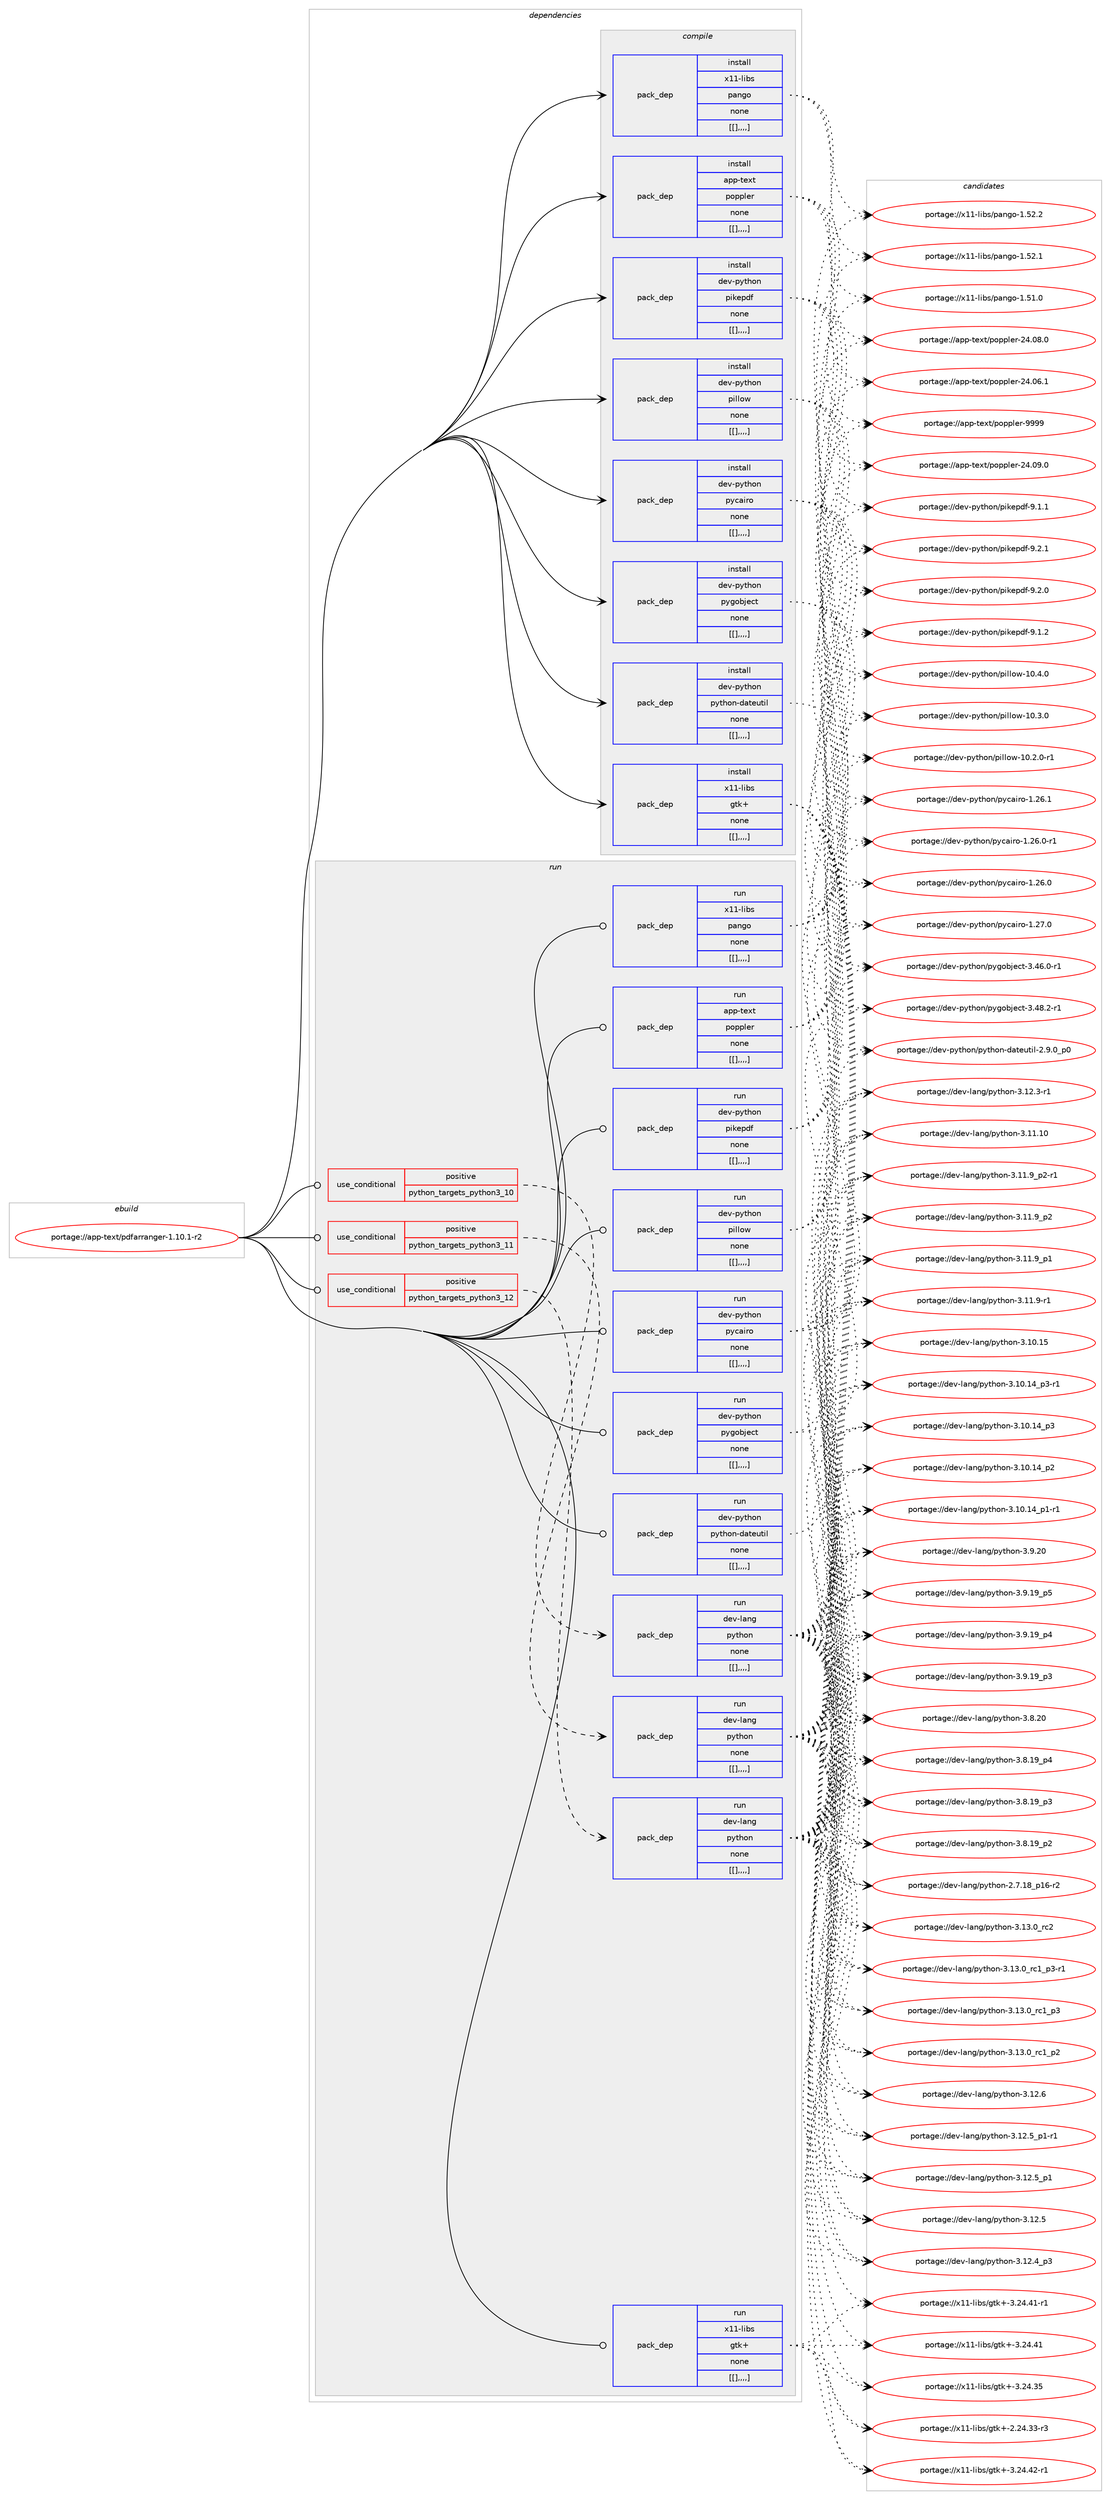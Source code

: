 digraph prolog {

# *************
# Graph options
# *************

newrank=true;
concentrate=true;
compound=true;
graph [rankdir=LR,fontname=Helvetica,fontsize=10,ranksep=1.5];#, ranksep=2.5, nodesep=0.2];
edge  [arrowhead=vee];
node  [fontname=Helvetica,fontsize=10];

# **********
# The ebuild
# **********

subgraph cluster_leftcol {
color=gray;
label=<<i>ebuild</i>>;
id [label="portage://app-text/pdfarranger-1.10.1-r2", color=red, width=4, href="../app-text/pdfarranger-1.10.1-r2.svg"];
}

# ****************
# The dependencies
# ****************

subgraph cluster_midcol {
color=gray;
label=<<i>dependencies</i>>;
subgraph cluster_compile {
fillcolor="#eeeeee";
style=filled;
label=<<i>compile</i>>;
subgraph pack41417 {
dependency57433 [label=<<TABLE BORDER="0" CELLBORDER="1" CELLSPACING="0" CELLPADDING="4" WIDTH="220"><TR><TD ROWSPAN="6" CELLPADDING="30">pack_dep</TD></TR><TR><TD WIDTH="110">install</TD></TR><TR><TD>app-text</TD></TR><TR><TD>poppler</TD></TR><TR><TD>none</TD></TR><TR><TD>[[],,,,]</TD></TR></TABLE>>, shape=none, color=blue];
}
id:e -> dependency57433:w [weight=20,style="solid",arrowhead="vee"];
subgraph pack41418 {
dependency57434 [label=<<TABLE BORDER="0" CELLBORDER="1" CELLSPACING="0" CELLPADDING="4" WIDTH="220"><TR><TD ROWSPAN="6" CELLPADDING="30">pack_dep</TD></TR><TR><TD WIDTH="110">install</TD></TR><TR><TD>dev-python</TD></TR><TR><TD>pikepdf</TD></TR><TR><TD>none</TD></TR><TR><TD>[[],,,,]</TD></TR></TABLE>>, shape=none, color=blue];
}
id:e -> dependency57434:w [weight=20,style="solid",arrowhead="vee"];
subgraph pack41419 {
dependency57435 [label=<<TABLE BORDER="0" CELLBORDER="1" CELLSPACING="0" CELLPADDING="4" WIDTH="220"><TR><TD ROWSPAN="6" CELLPADDING="30">pack_dep</TD></TR><TR><TD WIDTH="110">install</TD></TR><TR><TD>dev-python</TD></TR><TR><TD>pillow</TD></TR><TR><TD>none</TD></TR><TR><TD>[[],,,,]</TD></TR></TABLE>>, shape=none, color=blue];
}
id:e -> dependency57435:w [weight=20,style="solid",arrowhead="vee"];
subgraph pack41420 {
dependency57436 [label=<<TABLE BORDER="0" CELLBORDER="1" CELLSPACING="0" CELLPADDING="4" WIDTH="220"><TR><TD ROWSPAN="6" CELLPADDING="30">pack_dep</TD></TR><TR><TD WIDTH="110">install</TD></TR><TR><TD>dev-python</TD></TR><TR><TD>pycairo</TD></TR><TR><TD>none</TD></TR><TR><TD>[[],,,,]</TD></TR></TABLE>>, shape=none, color=blue];
}
id:e -> dependency57436:w [weight=20,style="solid",arrowhead="vee"];
subgraph pack41421 {
dependency57437 [label=<<TABLE BORDER="0" CELLBORDER="1" CELLSPACING="0" CELLPADDING="4" WIDTH="220"><TR><TD ROWSPAN="6" CELLPADDING="30">pack_dep</TD></TR><TR><TD WIDTH="110">install</TD></TR><TR><TD>dev-python</TD></TR><TR><TD>pygobject</TD></TR><TR><TD>none</TD></TR><TR><TD>[[],,,,]</TD></TR></TABLE>>, shape=none, color=blue];
}
id:e -> dependency57437:w [weight=20,style="solid",arrowhead="vee"];
subgraph pack41422 {
dependency57438 [label=<<TABLE BORDER="0" CELLBORDER="1" CELLSPACING="0" CELLPADDING="4" WIDTH="220"><TR><TD ROWSPAN="6" CELLPADDING="30">pack_dep</TD></TR><TR><TD WIDTH="110">install</TD></TR><TR><TD>dev-python</TD></TR><TR><TD>python-dateutil</TD></TR><TR><TD>none</TD></TR><TR><TD>[[],,,,]</TD></TR></TABLE>>, shape=none, color=blue];
}
id:e -> dependency57438:w [weight=20,style="solid",arrowhead="vee"];
subgraph pack41423 {
dependency57439 [label=<<TABLE BORDER="0" CELLBORDER="1" CELLSPACING="0" CELLPADDING="4" WIDTH="220"><TR><TD ROWSPAN="6" CELLPADDING="30">pack_dep</TD></TR><TR><TD WIDTH="110">install</TD></TR><TR><TD>x11-libs</TD></TR><TR><TD>gtk+</TD></TR><TR><TD>none</TD></TR><TR><TD>[[],,,,]</TD></TR></TABLE>>, shape=none, color=blue];
}
id:e -> dependency57439:w [weight=20,style="solid",arrowhead="vee"];
subgraph pack41424 {
dependency57440 [label=<<TABLE BORDER="0" CELLBORDER="1" CELLSPACING="0" CELLPADDING="4" WIDTH="220"><TR><TD ROWSPAN="6" CELLPADDING="30">pack_dep</TD></TR><TR><TD WIDTH="110">install</TD></TR><TR><TD>x11-libs</TD></TR><TR><TD>pango</TD></TR><TR><TD>none</TD></TR><TR><TD>[[],,,,]</TD></TR></TABLE>>, shape=none, color=blue];
}
id:e -> dependency57440:w [weight=20,style="solid",arrowhead="vee"];
}
subgraph cluster_compileandrun {
fillcolor="#eeeeee";
style=filled;
label=<<i>compile and run</i>>;
}
subgraph cluster_run {
fillcolor="#eeeeee";
style=filled;
label=<<i>run</i>>;
subgraph cond15511 {
dependency57441 [label=<<TABLE BORDER="0" CELLBORDER="1" CELLSPACING="0" CELLPADDING="4"><TR><TD ROWSPAN="3" CELLPADDING="10">use_conditional</TD></TR><TR><TD>positive</TD></TR><TR><TD>python_targets_python3_10</TD></TR></TABLE>>, shape=none, color=red];
subgraph pack41425 {
dependency57442 [label=<<TABLE BORDER="0" CELLBORDER="1" CELLSPACING="0" CELLPADDING="4" WIDTH="220"><TR><TD ROWSPAN="6" CELLPADDING="30">pack_dep</TD></TR><TR><TD WIDTH="110">run</TD></TR><TR><TD>dev-lang</TD></TR><TR><TD>python</TD></TR><TR><TD>none</TD></TR><TR><TD>[[],,,,]</TD></TR></TABLE>>, shape=none, color=blue];
}
dependency57441:e -> dependency57442:w [weight=20,style="dashed",arrowhead="vee"];
}
id:e -> dependency57441:w [weight=20,style="solid",arrowhead="odot"];
subgraph cond15512 {
dependency57443 [label=<<TABLE BORDER="0" CELLBORDER="1" CELLSPACING="0" CELLPADDING="4"><TR><TD ROWSPAN="3" CELLPADDING="10">use_conditional</TD></TR><TR><TD>positive</TD></TR><TR><TD>python_targets_python3_11</TD></TR></TABLE>>, shape=none, color=red];
subgraph pack41426 {
dependency57444 [label=<<TABLE BORDER="0" CELLBORDER="1" CELLSPACING="0" CELLPADDING="4" WIDTH="220"><TR><TD ROWSPAN="6" CELLPADDING="30">pack_dep</TD></TR><TR><TD WIDTH="110">run</TD></TR><TR><TD>dev-lang</TD></TR><TR><TD>python</TD></TR><TR><TD>none</TD></TR><TR><TD>[[],,,,]</TD></TR></TABLE>>, shape=none, color=blue];
}
dependency57443:e -> dependency57444:w [weight=20,style="dashed",arrowhead="vee"];
}
id:e -> dependency57443:w [weight=20,style="solid",arrowhead="odot"];
subgraph cond15513 {
dependency57445 [label=<<TABLE BORDER="0" CELLBORDER="1" CELLSPACING="0" CELLPADDING="4"><TR><TD ROWSPAN="3" CELLPADDING="10">use_conditional</TD></TR><TR><TD>positive</TD></TR><TR><TD>python_targets_python3_12</TD></TR></TABLE>>, shape=none, color=red];
subgraph pack41427 {
dependency57446 [label=<<TABLE BORDER="0" CELLBORDER="1" CELLSPACING="0" CELLPADDING="4" WIDTH="220"><TR><TD ROWSPAN="6" CELLPADDING="30">pack_dep</TD></TR><TR><TD WIDTH="110">run</TD></TR><TR><TD>dev-lang</TD></TR><TR><TD>python</TD></TR><TR><TD>none</TD></TR><TR><TD>[[],,,,]</TD></TR></TABLE>>, shape=none, color=blue];
}
dependency57445:e -> dependency57446:w [weight=20,style="dashed",arrowhead="vee"];
}
id:e -> dependency57445:w [weight=20,style="solid",arrowhead="odot"];
subgraph pack41428 {
dependency57447 [label=<<TABLE BORDER="0" CELLBORDER="1" CELLSPACING="0" CELLPADDING="4" WIDTH="220"><TR><TD ROWSPAN="6" CELLPADDING="30">pack_dep</TD></TR><TR><TD WIDTH="110">run</TD></TR><TR><TD>app-text</TD></TR><TR><TD>poppler</TD></TR><TR><TD>none</TD></TR><TR><TD>[[],,,,]</TD></TR></TABLE>>, shape=none, color=blue];
}
id:e -> dependency57447:w [weight=20,style="solid",arrowhead="odot"];
subgraph pack41429 {
dependency57448 [label=<<TABLE BORDER="0" CELLBORDER="1" CELLSPACING="0" CELLPADDING="4" WIDTH="220"><TR><TD ROWSPAN="6" CELLPADDING="30">pack_dep</TD></TR><TR><TD WIDTH="110">run</TD></TR><TR><TD>dev-python</TD></TR><TR><TD>pikepdf</TD></TR><TR><TD>none</TD></TR><TR><TD>[[],,,,]</TD></TR></TABLE>>, shape=none, color=blue];
}
id:e -> dependency57448:w [weight=20,style="solid",arrowhead="odot"];
subgraph pack41430 {
dependency57449 [label=<<TABLE BORDER="0" CELLBORDER="1" CELLSPACING="0" CELLPADDING="4" WIDTH="220"><TR><TD ROWSPAN="6" CELLPADDING="30">pack_dep</TD></TR><TR><TD WIDTH="110">run</TD></TR><TR><TD>dev-python</TD></TR><TR><TD>pillow</TD></TR><TR><TD>none</TD></TR><TR><TD>[[],,,,]</TD></TR></TABLE>>, shape=none, color=blue];
}
id:e -> dependency57449:w [weight=20,style="solid",arrowhead="odot"];
subgraph pack41431 {
dependency57450 [label=<<TABLE BORDER="0" CELLBORDER="1" CELLSPACING="0" CELLPADDING="4" WIDTH="220"><TR><TD ROWSPAN="6" CELLPADDING="30">pack_dep</TD></TR><TR><TD WIDTH="110">run</TD></TR><TR><TD>dev-python</TD></TR><TR><TD>pycairo</TD></TR><TR><TD>none</TD></TR><TR><TD>[[],,,,]</TD></TR></TABLE>>, shape=none, color=blue];
}
id:e -> dependency57450:w [weight=20,style="solid",arrowhead="odot"];
subgraph pack41432 {
dependency57451 [label=<<TABLE BORDER="0" CELLBORDER="1" CELLSPACING="0" CELLPADDING="4" WIDTH="220"><TR><TD ROWSPAN="6" CELLPADDING="30">pack_dep</TD></TR><TR><TD WIDTH="110">run</TD></TR><TR><TD>dev-python</TD></TR><TR><TD>pygobject</TD></TR><TR><TD>none</TD></TR><TR><TD>[[],,,,]</TD></TR></TABLE>>, shape=none, color=blue];
}
id:e -> dependency57451:w [weight=20,style="solid",arrowhead="odot"];
subgraph pack41433 {
dependency57452 [label=<<TABLE BORDER="0" CELLBORDER="1" CELLSPACING="0" CELLPADDING="4" WIDTH="220"><TR><TD ROWSPAN="6" CELLPADDING="30">pack_dep</TD></TR><TR><TD WIDTH="110">run</TD></TR><TR><TD>dev-python</TD></TR><TR><TD>python-dateutil</TD></TR><TR><TD>none</TD></TR><TR><TD>[[],,,,]</TD></TR></TABLE>>, shape=none, color=blue];
}
id:e -> dependency57452:w [weight=20,style="solid",arrowhead="odot"];
subgraph pack41434 {
dependency57453 [label=<<TABLE BORDER="0" CELLBORDER="1" CELLSPACING="0" CELLPADDING="4" WIDTH="220"><TR><TD ROWSPAN="6" CELLPADDING="30">pack_dep</TD></TR><TR><TD WIDTH="110">run</TD></TR><TR><TD>x11-libs</TD></TR><TR><TD>gtk+</TD></TR><TR><TD>none</TD></TR><TR><TD>[[],,,,]</TD></TR></TABLE>>, shape=none, color=blue];
}
id:e -> dependency57453:w [weight=20,style="solid",arrowhead="odot"];
subgraph pack41435 {
dependency57454 [label=<<TABLE BORDER="0" CELLBORDER="1" CELLSPACING="0" CELLPADDING="4" WIDTH="220"><TR><TD ROWSPAN="6" CELLPADDING="30">pack_dep</TD></TR><TR><TD WIDTH="110">run</TD></TR><TR><TD>x11-libs</TD></TR><TR><TD>pango</TD></TR><TR><TD>none</TD></TR><TR><TD>[[],,,,]</TD></TR></TABLE>>, shape=none, color=blue];
}
id:e -> dependency57454:w [weight=20,style="solid",arrowhead="odot"];
}
}

# **************
# The candidates
# **************

subgraph cluster_choices {
rank=same;
color=gray;
label=<<i>candidates</i>>;

subgraph choice41417 {
color=black;
nodesep=1;
choice9711211245116101120116471121111121121081011144557575757 [label="portage://app-text/poppler-9999", color=red, width=4,href="../app-text/poppler-9999.svg"];
choice9711211245116101120116471121111121121081011144550524648574648 [label="portage://app-text/poppler-24.09.0", color=red, width=4,href="../app-text/poppler-24.09.0.svg"];
choice9711211245116101120116471121111121121081011144550524648564648 [label="portage://app-text/poppler-24.08.0", color=red, width=4,href="../app-text/poppler-24.08.0.svg"];
choice9711211245116101120116471121111121121081011144550524648544649 [label="portage://app-text/poppler-24.06.1", color=red, width=4,href="../app-text/poppler-24.06.1.svg"];
dependency57433:e -> choice9711211245116101120116471121111121121081011144557575757:w [style=dotted,weight="100"];
dependency57433:e -> choice9711211245116101120116471121111121121081011144550524648574648:w [style=dotted,weight="100"];
dependency57433:e -> choice9711211245116101120116471121111121121081011144550524648564648:w [style=dotted,weight="100"];
dependency57433:e -> choice9711211245116101120116471121111121121081011144550524648544649:w [style=dotted,weight="100"];
}
subgraph choice41418 {
color=black;
nodesep=1;
choice1001011184511212111610411111047112105107101112100102455746504649 [label="portage://dev-python/pikepdf-9.2.1", color=red, width=4,href="../dev-python/pikepdf-9.2.1.svg"];
choice1001011184511212111610411111047112105107101112100102455746504648 [label="portage://dev-python/pikepdf-9.2.0", color=red, width=4,href="../dev-python/pikepdf-9.2.0.svg"];
choice1001011184511212111610411111047112105107101112100102455746494650 [label="portage://dev-python/pikepdf-9.1.2", color=red, width=4,href="../dev-python/pikepdf-9.1.2.svg"];
choice1001011184511212111610411111047112105107101112100102455746494649 [label="portage://dev-python/pikepdf-9.1.1", color=red, width=4,href="../dev-python/pikepdf-9.1.1.svg"];
dependency57434:e -> choice1001011184511212111610411111047112105107101112100102455746504649:w [style=dotted,weight="100"];
dependency57434:e -> choice1001011184511212111610411111047112105107101112100102455746504648:w [style=dotted,weight="100"];
dependency57434:e -> choice1001011184511212111610411111047112105107101112100102455746494650:w [style=dotted,weight="100"];
dependency57434:e -> choice1001011184511212111610411111047112105107101112100102455746494649:w [style=dotted,weight="100"];
}
subgraph choice41419 {
color=black;
nodesep=1;
choice100101118451121211161041111104711210510810811111945494846524648 [label="portage://dev-python/pillow-10.4.0", color=red, width=4,href="../dev-python/pillow-10.4.0.svg"];
choice100101118451121211161041111104711210510810811111945494846514648 [label="portage://dev-python/pillow-10.3.0", color=red, width=4,href="../dev-python/pillow-10.3.0.svg"];
choice1001011184511212111610411111047112105108108111119454948465046484511449 [label="portage://dev-python/pillow-10.2.0-r1", color=red, width=4,href="../dev-python/pillow-10.2.0-r1.svg"];
dependency57435:e -> choice100101118451121211161041111104711210510810811111945494846524648:w [style=dotted,weight="100"];
dependency57435:e -> choice100101118451121211161041111104711210510810811111945494846514648:w [style=dotted,weight="100"];
dependency57435:e -> choice1001011184511212111610411111047112105108108111119454948465046484511449:w [style=dotted,weight="100"];
}
subgraph choice41420 {
color=black;
nodesep=1;
choice1001011184511212111610411111047112121999710511411145494650554648 [label="portage://dev-python/pycairo-1.27.0", color=red, width=4,href="../dev-python/pycairo-1.27.0.svg"];
choice1001011184511212111610411111047112121999710511411145494650544649 [label="portage://dev-python/pycairo-1.26.1", color=red, width=4,href="../dev-python/pycairo-1.26.1.svg"];
choice10010111845112121116104111110471121219997105114111454946505446484511449 [label="portage://dev-python/pycairo-1.26.0-r1", color=red, width=4,href="../dev-python/pycairo-1.26.0-r1.svg"];
choice1001011184511212111610411111047112121999710511411145494650544648 [label="portage://dev-python/pycairo-1.26.0", color=red, width=4,href="../dev-python/pycairo-1.26.0.svg"];
dependency57436:e -> choice1001011184511212111610411111047112121999710511411145494650554648:w [style=dotted,weight="100"];
dependency57436:e -> choice1001011184511212111610411111047112121999710511411145494650544649:w [style=dotted,weight="100"];
dependency57436:e -> choice10010111845112121116104111110471121219997105114111454946505446484511449:w [style=dotted,weight="100"];
dependency57436:e -> choice1001011184511212111610411111047112121999710511411145494650544648:w [style=dotted,weight="100"];
}
subgraph choice41421 {
color=black;
nodesep=1;
choice10010111845112121116104111110471121211031119810610199116455146525646504511449 [label="portage://dev-python/pygobject-3.48.2-r1", color=red, width=4,href="../dev-python/pygobject-3.48.2-r1.svg"];
choice10010111845112121116104111110471121211031119810610199116455146525446484511449 [label="portage://dev-python/pygobject-3.46.0-r1", color=red, width=4,href="../dev-python/pygobject-3.46.0-r1.svg"];
dependency57437:e -> choice10010111845112121116104111110471121211031119810610199116455146525646504511449:w [style=dotted,weight="100"];
dependency57437:e -> choice10010111845112121116104111110471121211031119810610199116455146525446484511449:w [style=dotted,weight="100"];
}
subgraph choice41422 {
color=black;
nodesep=1;
choice100101118451121211161041111104711212111610411111045100971161011171161051084550465746489511248 [label="portage://dev-python/python-dateutil-2.9.0_p0", color=red, width=4,href="../dev-python/python-dateutil-2.9.0_p0.svg"];
dependency57438:e -> choice100101118451121211161041111104711212111610411111045100971161011171161051084550465746489511248:w [style=dotted,weight="100"];
}
subgraph choice41423 {
color=black;
nodesep=1;
choice12049494510810598115471031161074345514650524652504511449 [label="portage://x11-libs/gtk+-3.24.42-r1", color=red, width=4,href="../x11-libs/gtk+-3.24.42-r1.svg"];
choice12049494510810598115471031161074345514650524652494511449 [label="portage://x11-libs/gtk+-3.24.41-r1", color=red, width=4,href="../x11-libs/gtk+-3.24.41-r1.svg"];
choice1204949451081059811547103116107434551465052465249 [label="portage://x11-libs/gtk+-3.24.41", color=red, width=4,href="../x11-libs/gtk+-3.24.41.svg"];
choice1204949451081059811547103116107434551465052465153 [label="portage://x11-libs/gtk+-3.24.35", color=red, width=4,href="../x11-libs/gtk+-3.24.35.svg"];
choice12049494510810598115471031161074345504650524651514511451 [label="portage://x11-libs/gtk+-2.24.33-r3", color=red, width=4,href="../x11-libs/gtk+-2.24.33-r3.svg"];
dependency57439:e -> choice12049494510810598115471031161074345514650524652504511449:w [style=dotted,weight="100"];
dependency57439:e -> choice12049494510810598115471031161074345514650524652494511449:w [style=dotted,weight="100"];
dependency57439:e -> choice1204949451081059811547103116107434551465052465249:w [style=dotted,weight="100"];
dependency57439:e -> choice1204949451081059811547103116107434551465052465153:w [style=dotted,weight="100"];
dependency57439:e -> choice12049494510810598115471031161074345504650524651514511451:w [style=dotted,weight="100"];
}
subgraph choice41424 {
color=black;
nodesep=1;
choice12049494510810598115471129711010311145494653504650 [label="portage://x11-libs/pango-1.52.2", color=red, width=4,href="../x11-libs/pango-1.52.2.svg"];
choice12049494510810598115471129711010311145494653504649 [label="portage://x11-libs/pango-1.52.1", color=red, width=4,href="../x11-libs/pango-1.52.1.svg"];
choice12049494510810598115471129711010311145494653494648 [label="portage://x11-libs/pango-1.51.0", color=red, width=4,href="../x11-libs/pango-1.51.0.svg"];
dependency57440:e -> choice12049494510810598115471129711010311145494653504650:w [style=dotted,weight="100"];
dependency57440:e -> choice12049494510810598115471129711010311145494653504649:w [style=dotted,weight="100"];
dependency57440:e -> choice12049494510810598115471129711010311145494653494648:w [style=dotted,weight="100"];
}
subgraph choice41425 {
color=black;
nodesep=1;
choice10010111845108971101034711212111610411111045514649514648951149950 [label="portage://dev-lang/python-3.13.0_rc2", color=red, width=4,href="../dev-lang/python-3.13.0_rc2.svg"];
choice1001011184510897110103471121211161041111104551464951464895114994995112514511449 [label="portage://dev-lang/python-3.13.0_rc1_p3-r1", color=red, width=4,href="../dev-lang/python-3.13.0_rc1_p3-r1.svg"];
choice100101118451089711010347112121116104111110455146495146489511499499511251 [label="portage://dev-lang/python-3.13.0_rc1_p3", color=red, width=4,href="../dev-lang/python-3.13.0_rc1_p3.svg"];
choice100101118451089711010347112121116104111110455146495146489511499499511250 [label="portage://dev-lang/python-3.13.0_rc1_p2", color=red, width=4,href="../dev-lang/python-3.13.0_rc1_p2.svg"];
choice10010111845108971101034711212111610411111045514649504654 [label="portage://dev-lang/python-3.12.6", color=red, width=4,href="../dev-lang/python-3.12.6.svg"];
choice1001011184510897110103471121211161041111104551464950465395112494511449 [label="portage://dev-lang/python-3.12.5_p1-r1", color=red, width=4,href="../dev-lang/python-3.12.5_p1-r1.svg"];
choice100101118451089711010347112121116104111110455146495046539511249 [label="portage://dev-lang/python-3.12.5_p1", color=red, width=4,href="../dev-lang/python-3.12.5_p1.svg"];
choice10010111845108971101034711212111610411111045514649504653 [label="portage://dev-lang/python-3.12.5", color=red, width=4,href="../dev-lang/python-3.12.5.svg"];
choice100101118451089711010347112121116104111110455146495046529511251 [label="portage://dev-lang/python-3.12.4_p3", color=red, width=4,href="../dev-lang/python-3.12.4_p3.svg"];
choice100101118451089711010347112121116104111110455146495046514511449 [label="portage://dev-lang/python-3.12.3-r1", color=red, width=4,href="../dev-lang/python-3.12.3-r1.svg"];
choice1001011184510897110103471121211161041111104551464949464948 [label="portage://dev-lang/python-3.11.10", color=red, width=4,href="../dev-lang/python-3.11.10.svg"];
choice1001011184510897110103471121211161041111104551464949465795112504511449 [label="portage://dev-lang/python-3.11.9_p2-r1", color=red, width=4,href="../dev-lang/python-3.11.9_p2-r1.svg"];
choice100101118451089711010347112121116104111110455146494946579511250 [label="portage://dev-lang/python-3.11.9_p2", color=red, width=4,href="../dev-lang/python-3.11.9_p2.svg"];
choice100101118451089711010347112121116104111110455146494946579511249 [label="portage://dev-lang/python-3.11.9_p1", color=red, width=4,href="../dev-lang/python-3.11.9_p1.svg"];
choice100101118451089711010347112121116104111110455146494946574511449 [label="portage://dev-lang/python-3.11.9-r1", color=red, width=4,href="../dev-lang/python-3.11.9-r1.svg"];
choice1001011184510897110103471121211161041111104551464948464953 [label="portage://dev-lang/python-3.10.15", color=red, width=4,href="../dev-lang/python-3.10.15.svg"];
choice100101118451089711010347112121116104111110455146494846495295112514511449 [label="portage://dev-lang/python-3.10.14_p3-r1", color=red, width=4,href="../dev-lang/python-3.10.14_p3-r1.svg"];
choice10010111845108971101034711212111610411111045514649484649529511251 [label="portage://dev-lang/python-3.10.14_p3", color=red, width=4,href="../dev-lang/python-3.10.14_p3.svg"];
choice10010111845108971101034711212111610411111045514649484649529511250 [label="portage://dev-lang/python-3.10.14_p2", color=red, width=4,href="../dev-lang/python-3.10.14_p2.svg"];
choice100101118451089711010347112121116104111110455146494846495295112494511449 [label="portage://dev-lang/python-3.10.14_p1-r1", color=red, width=4,href="../dev-lang/python-3.10.14_p1-r1.svg"];
choice10010111845108971101034711212111610411111045514657465048 [label="portage://dev-lang/python-3.9.20", color=red, width=4,href="../dev-lang/python-3.9.20.svg"];
choice100101118451089711010347112121116104111110455146574649579511253 [label="portage://dev-lang/python-3.9.19_p5", color=red, width=4,href="../dev-lang/python-3.9.19_p5.svg"];
choice100101118451089711010347112121116104111110455146574649579511252 [label="portage://dev-lang/python-3.9.19_p4", color=red, width=4,href="../dev-lang/python-3.9.19_p4.svg"];
choice100101118451089711010347112121116104111110455146574649579511251 [label="portage://dev-lang/python-3.9.19_p3", color=red, width=4,href="../dev-lang/python-3.9.19_p3.svg"];
choice10010111845108971101034711212111610411111045514656465048 [label="portage://dev-lang/python-3.8.20", color=red, width=4,href="../dev-lang/python-3.8.20.svg"];
choice100101118451089711010347112121116104111110455146564649579511252 [label="portage://dev-lang/python-3.8.19_p4", color=red, width=4,href="../dev-lang/python-3.8.19_p4.svg"];
choice100101118451089711010347112121116104111110455146564649579511251 [label="portage://dev-lang/python-3.8.19_p3", color=red, width=4,href="../dev-lang/python-3.8.19_p3.svg"];
choice100101118451089711010347112121116104111110455146564649579511250 [label="portage://dev-lang/python-3.8.19_p2", color=red, width=4,href="../dev-lang/python-3.8.19_p2.svg"];
choice100101118451089711010347112121116104111110455046554649569511249544511450 [label="portage://dev-lang/python-2.7.18_p16-r2", color=red, width=4,href="../dev-lang/python-2.7.18_p16-r2.svg"];
dependency57442:e -> choice10010111845108971101034711212111610411111045514649514648951149950:w [style=dotted,weight="100"];
dependency57442:e -> choice1001011184510897110103471121211161041111104551464951464895114994995112514511449:w [style=dotted,weight="100"];
dependency57442:e -> choice100101118451089711010347112121116104111110455146495146489511499499511251:w [style=dotted,weight="100"];
dependency57442:e -> choice100101118451089711010347112121116104111110455146495146489511499499511250:w [style=dotted,weight="100"];
dependency57442:e -> choice10010111845108971101034711212111610411111045514649504654:w [style=dotted,weight="100"];
dependency57442:e -> choice1001011184510897110103471121211161041111104551464950465395112494511449:w [style=dotted,weight="100"];
dependency57442:e -> choice100101118451089711010347112121116104111110455146495046539511249:w [style=dotted,weight="100"];
dependency57442:e -> choice10010111845108971101034711212111610411111045514649504653:w [style=dotted,weight="100"];
dependency57442:e -> choice100101118451089711010347112121116104111110455146495046529511251:w [style=dotted,weight="100"];
dependency57442:e -> choice100101118451089711010347112121116104111110455146495046514511449:w [style=dotted,weight="100"];
dependency57442:e -> choice1001011184510897110103471121211161041111104551464949464948:w [style=dotted,weight="100"];
dependency57442:e -> choice1001011184510897110103471121211161041111104551464949465795112504511449:w [style=dotted,weight="100"];
dependency57442:e -> choice100101118451089711010347112121116104111110455146494946579511250:w [style=dotted,weight="100"];
dependency57442:e -> choice100101118451089711010347112121116104111110455146494946579511249:w [style=dotted,weight="100"];
dependency57442:e -> choice100101118451089711010347112121116104111110455146494946574511449:w [style=dotted,weight="100"];
dependency57442:e -> choice1001011184510897110103471121211161041111104551464948464953:w [style=dotted,weight="100"];
dependency57442:e -> choice100101118451089711010347112121116104111110455146494846495295112514511449:w [style=dotted,weight="100"];
dependency57442:e -> choice10010111845108971101034711212111610411111045514649484649529511251:w [style=dotted,weight="100"];
dependency57442:e -> choice10010111845108971101034711212111610411111045514649484649529511250:w [style=dotted,weight="100"];
dependency57442:e -> choice100101118451089711010347112121116104111110455146494846495295112494511449:w [style=dotted,weight="100"];
dependency57442:e -> choice10010111845108971101034711212111610411111045514657465048:w [style=dotted,weight="100"];
dependency57442:e -> choice100101118451089711010347112121116104111110455146574649579511253:w [style=dotted,weight="100"];
dependency57442:e -> choice100101118451089711010347112121116104111110455146574649579511252:w [style=dotted,weight="100"];
dependency57442:e -> choice100101118451089711010347112121116104111110455146574649579511251:w [style=dotted,weight="100"];
dependency57442:e -> choice10010111845108971101034711212111610411111045514656465048:w [style=dotted,weight="100"];
dependency57442:e -> choice100101118451089711010347112121116104111110455146564649579511252:w [style=dotted,weight="100"];
dependency57442:e -> choice100101118451089711010347112121116104111110455146564649579511251:w [style=dotted,weight="100"];
dependency57442:e -> choice100101118451089711010347112121116104111110455146564649579511250:w [style=dotted,weight="100"];
dependency57442:e -> choice100101118451089711010347112121116104111110455046554649569511249544511450:w [style=dotted,weight="100"];
}
subgraph choice41426 {
color=black;
nodesep=1;
choice10010111845108971101034711212111610411111045514649514648951149950 [label="portage://dev-lang/python-3.13.0_rc2", color=red, width=4,href="../dev-lang/python-3.13.0_rc2.svg"];
choice1001011184510897110103471121211161041111104551464951464895114994995112514511449 [label="portage://dev-lang/python-3.13.0_rc1_p3-r1", color=red, width=4,href="../dev-lang/python-3.13.0_rc1_p3-r1.svg"];
choice100101118451089711010347112121116104111110455146495146489511499499511251 [label="portage://dev-lang/python-3.13.0_rc1_p3", color=red, width=4,href="../dev-lang/python-3.13.0_rc1_p3.svg"];
choice100101118451089711010347112121116104111110455146495146489511499499511250 [label="portage://dev-lang/python-3.13.0_rc1_p2", color=red, width=4,href="../dev-lang/python-3.13.0_rc1_p2.svg"];
choice10010111845108971101034711212111610411111045514649504654 [label="portage://dev-lang/python-3.12.6", color=red, width=4,href="../dev-lang/python-3.12.6.svg"];
choice1001011184510897110103471121211161041111104551464950465395112494511449 [label="portage://dev-lang/python-3.12.5_p1-r1", color=red, width=4,href="../dev-lang/python-3.12.5_p1-r1.svg"];
choice100101118451089711010347112121116104111110455146495046539511249 [label="portage://dev-lang/python-3.12.5_p1", color=red, width=4,href="../dev-lang/python-3.12.5_p1.svg"];
choice10010111845108971101034711212111610411111045514649504653 [label="portage://dev-lang/python-3.12.5", color=red, width=4,href="../dev-lang/python-3.12.5.svg"];
choice100101118451089711010347112121116104111110455146495046529511251 [label="portage://dev-lang/python-3.12.4_p3", color=red, width=4,href="../dev-lang/python-3.12.4_p3.svg"];
choice100101118451089711010347112121116104111110455146495046514511449 [label="portage://dev-lang/python-3.12.3-r1", color=red, width=4,href="../dev-lang/python-3.12.3-r1.svg"];
choice1001011184510897110103471121211161041111104551464949464948 [label="portage://dev-lang/python-3.11.10", color=red, width=4,href="../dev-lang/python-3.11.10.svg"];
choice1001011184510897110103471121211161041111104551464949465795112504511449 [label="portage://dev-lang/python-3.11.9_p2-r1", color=red, width=4,href="../dev-lang/python-3.11.9_p2-r1.svg"];
choice100101118451089711010347112121116104111110455146494946579511250 [label="portage://dev-lang/python-3.11.9_p2", color=red, width=4,href="../dev-lang/python-3.11.9_p2.svg"];
choice100101118451089711010347112121116104111110455146494946579511249 [label="portage://dev-lang/python-3.11.9_p1", color=red, width=4,href="../dev-lang/python-3.11.9_p1.svg"];
choice100101118451089711010347112121116104111110455146494946574511449 [label="portage://dev-lang/python-3.11.9-r1", color=red, width=4,href="../dev-lang/python-3.11.9-r1.svg"];
choice1001011184510897110103471121211161041111104551464948464953 [label="portage://dev-lang/python-3.10.15", color=red, width=4,href="../dev-lang/python-3.10.15.svg"];
choice100101118451089711010347112121116104111110455146494846495295112514511449 [label="portage://dev-lang/python-3.10.14_p3-r1", color=red, width=4,href="../dev-lang/python-3.10.14_p3-r1.svg"];
choice10010111845108971101034711212111610411111045514649484649529511251 [label="portage://dev-lang/python-3.10.14_p3", color=red, width=4,href="../dev-lang/python-3.10.14_p3.svg"];
choice10010111845108971101034711212111610411111045514649484649529511250 [label="portage://dev-lang/python-3.10.14_p2", color=red, width=4,href="../dev-lang/python-3.10.14_p2.svg"];
choice100101118451089711010347112121116104111110455146494846495295112494511449 [label="portage://dev-lang/python-3.10.14_p1-r1", color=red, width=4,href="../dev-lang/python-3.10.14_p1-r1.svg"];
choice10010111845108971101034711212111610411111045514657465048 [label="portage://dev-lang/python-3.9.20", color=red, width=4,href="../dev-lang/python-3.9.20.svg"];
choice100101118451089711010347112121116104111110455146574649579511253 [label="portage://dev-lang/python-3.9.19_p5", color=red, width=4,href="../dev-lang/python-3.9.19_p5.svg"];
choice100101118451089711010347112121116104111110455146574649579511252 [label="portage://dev-lang/python-3.9.19_p4", color=red, width=4,href="../dev-lang/python-3.9.19_p4.svg"];
choice100101118451089711010347112121116104111110455146574649579511251 [label="portage://dev-lang/python-3.9.19_p3", color=red, width=4,href="../dev-lang/python-3.9.19_p3.svg"];
choice10010111845108971101034711212111610411111045514656465048 [label="portage://dev-lang/python-3.8.20", color=red, width=4,href="../dev-lang/python-3.8.20.svg"];
choice100101118451089711010347112121116104111110455146564649579511252 [label="portage://dev-lang/python-3.8.19_p4", color=red, width=4,href="../dev-lang/python-3.8.19_p4.svg"];
choice100101118451089711010347112121116104111110455146564649579511251 [label="portage://dev-lang/python-3.8.19_p3", color=red, width=4,href="../dev-lang/python-3.8.19_p3.svg"];
choice100101118451089711010347112121116104111110455146564649579511250 [label="portage://dev-lang/python-3.8.19_p2", color=red, width=4,href="../dev-lang/python-3.8.19_p2.svg"];
choice100101118451089711010347112121116104111110455046554649569511249544511450 [label="portage://dev-lang/python-2.7.18_p16-r2", color=red, width=4,href="../dev-lang/python-2.7.18_p16-r2.svg"];
dependency57444:e -> choice10010111845108971101034711212111610411111045514649514648951149950:w [style=dotted,weight="100"];
dependency57444:e -> choice1001011184510897110103471121211161041111104551464951464895114994995112514511449:w [style=dotted,weight="100"];
dependency57444:e -> choice100101118451089711010347112121116104111110455146495146489511499499511251:w [style=dotted,weight="100"];
dependency57444:e -> choice100101118451089711010347112121116104111110455146495146489511499499511250:w [style=dotted,weight="100"];
dependency57444:e -> choice10010111845108971101034711212111610411111045514649504654:w [style=dotted,weight="100"];
dependency57444:e -> choice1001011184510897110103471121211161041111104551464950465395112494511449:w [style=dotted,weight="100"];
dependency57444:e -> choice100101118451089711010347112121116104111110455146495046539511249:w [style=dotted,weight="100"];
dependency57444:e -> choice10010111845108971101034711212111610411111045514649504653:w [style=dotted,weight="100"];
dependency57444:e -> choice100101118451089711010347112121116104111110455146495046529511251:w [style=dotted,weight="100"];
dependency57444:e -> choice100101118451089711010347112121116104111110455146495046514511449:w [style=dotted,weight="100"];
dependency57444:e -> choice1001011184510897110103471121211161041111104551464949464948:w [style=dotted,weight="100"];
dependency57444:e -> choice1001011184510897110103471121211161041111104551464949465795112504511449:w [style=dotted,weight="100"];
dependency57444:e -> choice100101118451089711010347112121116104111110455146494946579511250:w [style=dotted,weight="100"];
dependency57444:e -> choice100101118451089711010347112121116104111110455146494946579511249:w [style=dotted,weight="100"];
dependency57444:e -> choice100101118451089711010347112121116104111110455146494946574511449:w [style=dotted,weight="100"];
dependency57444:e -> choice1001011184510897110103471121211161041111104551464948464953:w [style=dotted,weight="100"];
dependency57444:e -> choice100101118451089711010347112121116104111110455146494846495295112514511449:w [style=dotted,weight="100"];
dependency57444:e -> choice10010111845108971101034711212111610411111045514649484649529511251:w [style=dotted,weight="100"];
dependency57444:e -> choice10010111845108971101034711212111610411111045514649484649529511250:w [style=dotted,weight="100"];
dependency57444:e -> choice100101118451089711010347112121116104111110455146494846495295112494511449:w [style=dotted,weight="100"];
dependency57444:e -> choice10010111845108971101034711212111610411111045514657465048:w [style=dotted,weight="100"];
dependency57444:e -> choice100101118451089711010347112121116104111110455146574649579511253:w [style=dotted,weight="100"];
dependency57444:e -> choice100101118451089711010347112121116104111110455146574649579511252:w [style=dotted,weight="100"];
dependency57444:e -> choice100101118451089711010347112121116104111110455146574649579511251:w [style=dotted,weight="100"];
dependency57444:e -> choice10010111845108971101034711212111610411111045514656465048:w [style=dotted,weight="100"];
dependency57444:e -> choice100101118451089711010347112121116104111110455146564649579511252:w [style=dotted,weight="100"];
dependency57444:e -> choice100101118451089711010347112121116104111110455146564649579511251:w [style=dotted,weight="100"];
dependency57444:e -> choice100101118451089711010347112121116104111110455146564649579511250:w [style=dotted,weight="100"];
dependency57444:e -> choice100101118451089711010347112121116104111110455046554649569511249544511450:w [style=dotted,weight="100"];
}
subgraph choice41427 {
color=black;
nodesep=1;
choice10010111845108971101034711212111610411111045514649514648951149950 [label="portage://dev-lang/python-3.13.0_rc2", color=red, width=4,href="../dev-lang/python-3.13.0_rc2.svg"];
choice1001011184510897110103471121211161041111104551464951464895114994995112514511449 [label="portage://dev-lang/python-3.13.0_rc1_p3-r1", color=red, width=4,href="../dev-lang/python-3.13.0_rc1_p3-r1.svg"];
choice100101118451089711010347112121116104111110455146495146489511499499511251 [label="portage://dev-lang/python-3.13.0_rc1_p3", color=red, width=4,href="../dev-lang/python-3.13.0_rc1_p3.svg"];
choice100101118451089711010347112121116104111110455146495146489511499499511250 [label="portage://dev-lang/python-3.13.0_rc1_p2", color=red, width=4,href="../dev-lang/python-3.13.0_rc1_p2.svg"];
choice10010111845108971101034711212111610411111045514649504654 [label="portage://dev-lang/python-3.12.6", color=red, width=4,href="../dev-lang/python-3.12.6.svg"];
choice1001011184510897110103471121211161041111104551464950465395112494511449 [label="portage://dev-lang/python-3.12.5_p1-r1", color=red, width=4,href="../dev-lang/python-3.12.5_p1-r1.svg"];
choice100101118451089711010347112121116104111110455146495046539511249 [label="portage://dev-lang/python-3.12.5_p1", color=red, width=4,href="../dev-lang/python-3.12.5_p1.svg"];
choice10010111845108971101034711212111610411111045514649504653 [label="portage://dev-lang/python-3.12.5", color=red, width=4,href="../dev-lang/python-3.12.5.svg"];
choice100101118451089711010347112121116104111110455146495046529511251 [label="portage://dev-lang/python-3.12.4_p3", color=red, width=4,href="../dev-lang/python-3.12.4_p3.svg"];
choice100101118451089711010347112121116104111110455146495046514511449 [label="portage://dev-lang/python-3.12.3-r1", color=red, width=4,href="../dev-lang/python-3.12.3-r1.svg"];
choice1001011184510897110103471121211161041111104551464949464948 [label="portage://dev-lang/python-3.11.10", color=red, width=4,href="../dev-lang/python-3.11.10.svg"];
choice1001011184510897110103471121211161041111104551464949465795112504511449 [label="portage://dev-lang/python-3.11.9_p2-r1", color=red, width=4,href="../dev-lang/python-3.11.9_p2-r1.svg"];
choice100101118451089711010347112121116104111110455146494946579511250 [label="portage://dev-lang/python-3.11.9_p2", color=red, width=4,href="../dev-lang/python-3.11.9_p2.svg"];
choice100101118451089711010347112121116104111110455146494946579511249 [label="portage://dev-lang/python-3.11.9_p1", color=red, width=4,href="../dev-lang/python-3.11.9_p1.svg"];
choice100101118451089711010347112121116104111110455146494946574511449 [label="portage://dev-lang/python-3.11.9-r1", color=red, width=4,href="../dev-lang/python-3.11.9-r1.svg"];
choice1001011184510897110103471121211161041111104551464948464953 [label="portage://dev-lang/python-3.10.15", color=red, width=4,href="../dev-lang/python-3.10.15.svg"];
choice100101118451089711010347112121116104111110455146494846495295112514511449 [label="portage://dev-lang/python-3.10.14_p3-r1", color=red, width=4,href="../dev-lang/python-3.10.14_p3-r1.svg"];
choice10010111845108971101034711212111610411111045514649484649529511251 [label="portage://dev-lang/python-3.10.14_p3", color=red, width=4,href="../dev-lang/python-3.10.14_p3.svg"];
choice10010111845108971101034711212111610411111045514649484649529511250 [label="portage://dev-lang/python-3.10.14_p2", color=red, width=4,href="../dev-lang/python-3.10.14_p2.svg"];
choice100101118451089711010347112121116104111110455146494846495295112494511449 [label="portage://dev-lang/python-3.10.14_p1-r1", color=red, width=4,href="../dev-lang/python-3.10.14_p1-r1.svg"];
choice10010111845108971101034711212111610411111045514657465048 [label="portage://dev-lang/python-3.9.20", color=red, width=4,href="../dev-lang/python-3.9.20.svg"];
choice100101118451089711010347112121116104111110455146574649579511253 [label="portage://dev-lang/python-3.9.19_p5", color=red, width=4,href="../dev-lang/python-3.9.19_p5.svg"];
choice100101118451089711010347112121116104111110455146574649579511252 [label="portage://dev-lang/python-3.9.19_p4", color=red, width=4,href="../dev-lang/python-3.9.19_p4.svg"];
choice100101118451089711010347112121116104111110455146574649579511251 [label="portage://dev-lang/python-3.9.19_p3", color=red, width=4,href="../dev-lang/python-3.9.19_p3.svg"];
choice10010111845108971101034711212111610411111045514656465048 [label="portage://dev-lang/python-3.8.20", color=red, width=4,href="../dev-lang/python-3.8.20.svg"];
choice100101118451089711010347112121116104111110455146564649579511252 [label="portage://dev-lang/python-3.8.19_p4", color=red, width=4,href="../dev-lang/python-3.8.19_p4.svg"];
choice100101118451089711010347112121116104111110455146564649579511251 [label="portage://dev-lang/python-3.8.19_p3", color=red, width=4,href="../dev-lang/python-3.8.19_p3.svg"];
choice100101118451089711010347112121116104111110455146564649579511250 [label="portage://dev-lang/python-3.8.19_p2", color=red, width=4,href="../dev-lang/python-3.8.19_p2.svg"];
choice100101118451089711010347112121116104111110455046554649569511249544511450 [label="portage://dev-lang/python-2.7.18_p16-r2", color=red, width=4,href="../dev-lang/python-2.7.18_p16-r2.svg"];
dependency57446:e -> choice10010111845108971101034711212111610411111045514649514648951149950:w [style=dotted,weight="100"];
dependency57446:e -> choice1001011184510897110103471121211161041111104551464951464895114994995112514511449:w [style=dotted,weight="100"];
dependency57446:e -> choice100101118451089711010347112121116104111110455146495146489511499499511251:w [style=dotted,weight="100"];
dependency57446:e -> choice100101118451089711010347112121116104111110455146495146489511499499511250:w [style=dotted,weight="100"];
dependency57446:e -> choice10010111845108971101034711212111610411111045514649504654:w [style=dotted,weight="100"];
dependency57446:e -> choice1001011184510897110103471121211161041111104551464950465395112494511449:w [style=dotted,weight="100"];
dependency57446:e -> choice100101118451089711010347112121116104111110455146495046539511249:w [style=dotted,weight="100"];
dependency57446:e -> choice10010111845108971101034711212111610411111045514649504653:w [style=dotted,weight="100"];
dependency57446:e -> choice100101118451089711010347112121116104111110455146495046529511251:w [style=dotted,weight="100"];
dependency57446:e -> choice100101118451089711010347112121116104111110455146495046514511449:w [style=dotted,weight="100"];
dependency57446:e -> choice1001011184510897110103471121211161041111104551464949464948:w [style=dotted,weight="100"];
dependency57446:e -> choice1001011184510897110103471121211161041111104551464949465795112504511449:w [style=dotted,weight="100"];
dependency57446:e -> choice100101118451089711010347112121116104111110455146494946579511250:w [style=dotted,weight="100"];
dependency57446:e -> choice100101118451089711010347112121116104111110455146494946579511249:w [style=dotted,weight="100"];
dependency57446:e -> choice100101118451089711010347112121116104111110455146494946574511449:w [style=dotted,weight="100"];
dependency57446:e -> choice1001011184510897110103471121211161041111104551464948464953:w [style=dotted,weight="100"];
dependency57446:e -> choice100101118451089711010347112121116104111110455146494846495295112514511449:w [style=dotted,weight="100"];
dependency57446:e -> choice10010111845108971101034711212111610411111045514649484649529511251:w [style=dotted,weight="100"];
dependency57446:e -> choice10010111845108971101034711212111610411111045514649484649529511250:w [style=dotted,weight="100"];
dependency57446:e -> choice100101118451089711010347112121116104111110455146494846495295112494511449:w [style=dotted,weight="100"];
dependency57446:e -> choice10010111845108971101034711212111610411111045514657465048:w [style=dotted,weight="100"];
dependency57446:e -> choice100101118451089711010347112121116104111110455146574649579511253:w [style=dotted,weight="100"];
dependency57446:e -> choice100101118451089711010347112121116104111110455146574649579511252:w [style=dotted,weight="100"];
dependency57446:e -> choice100101118451089711010347112121116104111110455146574649579511251:w [style=dotted,weight="100"];
dependency57446:e -> choice10010111845108971101034711212111610411111045514656465048:w [style=dotted,weight="100"];
dependency57446:e -> choice100101118451089711010347112121116104111110455146564649579511252:w [style=dotted,weight="100"];
dependency57446:e -> choice100101118451089711010347112121116104111110455146564649579511251:w [style=dotted,weight="100"];
dependency57446:e -> choice100101118451089711010347112121116104111110455146564649579511250:w [style=dotted,weight="100"];
dependency57446:e -> choice100101118451089711010347112121116104111110455046554649569511249544511450:w [style=dotted,weight="100"];
}
subgraph choice41428 {
color=black;
nodesep=1;
choice9711211245116101120116471121111121121081011144557575757 [label="portage://app-text/poppler-9999", color=red, width=4,href="../app-text/poppler-9999.svg"];
choice9711211245116101120116471121111121121081011144550524648574648 [label="portage://app-text/poppler-24.09.0", color=red, width=4,href="../app-text/poppler-24.09.0.svg"];
choice9711211245116101120116471121111121121081011144550524648564648 [label="portage://app-text/poppler-24.08.0", color=red, width=4,href="../app-text/poppler-24.08.0.svg"];
choice9711211245116101120116471121111121121081011144550524648544649 [label="portage://app-text/poppler-24.06.1", color=red, width=4,href="../app-text/poppler-24.06.1.svg"];
dependency57447:e -> choice9711211245116101120116471121111121121081011144557575757:w [style=dotted,weight="100"];
dependency57447:e -> choice9711211245116101120116471121111121121081011144550524648574648:w [style=dotted,weight="100"];
dependency57447:e -> choice9711211245116101120116471121111121121081011144550524648564648:w [style=dotted,weight="100"];
dependency57447:e -> choice9711211245116101120116471121111121121081011144550524648544649:w [style=dotted,weight="100"];
}
subgraph choice41429 {
color=black;
nodesep=1;
choice1001011184511212111610411111047112105107101112100102455746504649 [label="portage://dev-python/pikepdf-9.2.1", color=red, width=4,href="../dev-python/pikepdf-9.2.1.svg"];
choice1001011184511212111610411111047112105107101112100102455746504648 [label="portage://dev-python/pikepdf-9.2.0", color=red, width=4,href="../dev-python/pikepdf-9.2.0.svg"];
choice1001011184511212111610411111047112105107101112100102455746494650 [label="portage://dev-python/pikepdf-9.1.2", color=red, width=4,href="../dev-python/pikepdf-9.1.2.svg"];
choice1001011184511212111610411111047112105107101112100102455746494649 [label="portage://dev-python/pikepdf-9.1.1", color=red, width=4,href="../dev-python/pikepdf-9.1.1.svg"];
dependency57448:e -> choice1001011184511212111610411111047112105107101112100102455746504649:w [style=dotted,weight="100"];
dependency57448:e -> choice1001011184511212111610411111047112105107101112100102455746504648:w [style=dotted,weight="100"];
dependency57448:e -> choice1001011184511212111610411111047112105107101112100102455746494650:w [style=dotted,weight="100"];
dependency57448:e -> choice1001011184511212111610411111047112105107101112100102455746494649:w [style=dotted,weight="100"];
}
subgraph choice41430 {
color=black;
nodesep=1;
choice100101118451121211161041111104711210510810811111945494846524648 [label="portage://dev-python/pillow-10.4.0", color=red, width=4,href="../dev-python/pillow-10.4.0.svg"];
choice100101118451121211161041111104711210510810811111945494846514648 [label="portage://dev-python/pillow-10.3.0", color=red, width=4,href="../dev-python/pillow-10.3.0.svg"];
choice1001011184511212111610411111047112105108108111119454948465046484511449 [label="portage://dev-python/pillow-10.2.0-r1", color=red, width=4,href="../dev-python/pillow-10.2.0-r1.svg"];
dependency57449:e -> choice100101118451121211161041111104711210510810811111945494846524648:w [style=dotted,weight="100"];
dependency57449:e -> choice100101118451121211161041111104711210510810811111945494846514648:w [style=dotted,weight="100"];
dependency57449:e -> choice1001011184511212111610411111047112105108108111119454948465046484511449:w [style=dotted,weight="100"];
}
subgraph choice41431 {
color=black;
nodesep=1;
choice1001011184511212111610411111047112121999710511411145494650554648 [label="portage://dev-python/pycairo-1.27.0", color=red, width=4,href="../dev-python/pycairo-1.27.0.svg"];
choice1001011184511212111610411111047112121999710511411145494650544649 [label="portage://dev-python/pycairo-1.26.1", color=red, width=4,href="../dev-python/pycairo-1.26.1.svg"];
choice10010111845112121116104111110471121219997105114111454946505446484511449 [label="portage://dev-python/pycairo-1.26.0-r1", color=red, width=4,href="../dev-python/pycairo-1.26.0-r1.svg"];
choice1001011184511212111610411111047112121999710511411145494650544648 [label="portage://dev-python/pycairo-1.26.0", color=red, width=4,href="../dev-python/pycairo-1.26.0.svg"];
dependency57450:e -> choice1001011184511212111610411111047112121999710511411145494650554648:w [style=dotted,weight="100"];
dependency57450:e -> choice1001011184511212111610411111047112121999710511411145494650544649:w [style=dotted,weight="100"];
dependency57450:e -> choice10010111845112121116104111110471121219997105114111454946505446484511449:w [style=dotted,weight="100"];
dependency57450:e -> choice1001011184511212111610411111047112121999710511411145494650544648:w [style=dotted,weight="100"];
}
subgraph choice41432 {
color=black;
nodesep=1;
choice10010111845112121116104111110471121211031119810610199116455146525646504511449 [label="portage://dev-python/pygobject-3.48.2-r1", color=red, width=4,href="../dev-python/pygobject-3.48.2-r1.svg"];
choice10010111845112121116104111110471121211031119810610199116455146525446484511449 [label="portage://dev-python/pygobject-3.46.0-r1", color=red, width=4,href="../dev-python/pygobject-3.46.0-r1.svg"];
dependency57451:e -> choice10010111845112121116104111110471121211031119810610199116455146525646504511449:w [style=dotted,weight="100"];
dependency57451:e -> choice10010111845112121116104111110471121211031119810610199116455146525446484511449:w [style=dotted,weight="100"];
}
subgraph choice41433 {
color=black;
nodesep=1;
choice100101118451121211161041111104711212111610411111045100971161011171161051084550465746489511248 [label="portage://dev-python/python-dateutil-2.9.0_p0", color=red, width=4,href="../dev-python/python-dateutil-2.9.0_p0.svg"];
dependency57452:e -> choice100101118451121211161041111104711212111610411111045100971161011171161051084550465746489511248:w [style=dotted,weight="100"];
}
subgraph choice41434 {
color=black;
nodesep=1;
choice12049494510810598115471031161074345514650524652504511449 [label="portage://x11-libs/gtk+-3.24.42-r1", color=red, width=4,href="../x11-libs/gtk+-3.24.42-r1.svg"];
choice12049494510810598115471031161074345514650524652494511449 [label="portage://x11-libs/gtk+-3.24.41-r1", color=red, width=4,href="../x11-libs/gtk+-3.24.41-r1.svg"];
choice1204949451081059811547103116107434551465052465249 [label="portage://x11-libs/gtk+-3.24.41", color=red, width=4,href="../x11-libs/gtk+-3.24.41.svg"];
choice1204949451081059811547103116107434551465052465153 [label="portage://x11-libs/gtk+-3.24.35", color=red, width=4,href="../x11-libs/gtk+-3.24.35.svg"];
choice12049494510810598115471031161074345504650524651514511451 [label="portage://x11-libs/gtk+-2.24.33-r3", color=red, width=4,href="../x11-libs/gtk+-2.24.33-r3.svg"];
dependency57453:e -> choice12049494510810598115471031161074345514650524652504511449:w [style=dotted,weight="100"];
dependency57453:e -> choice12049494510810598115471031161074345514650524652494511449:w [style=dotted,weight="100"];
dependency57453:e -> choice1204949451081059811547103116107434551465052465249:w [style=dotted,weight="100"];
dependency57453:e -> choice1204949451081059811547103116107434551465052465153:w [style=dotted,weight="100"];
dependency57453:e -> choice12049494510810598115471031161074345504650524651514511451:w [style=dotted,weight="100"];
}
subgraph choice41435 {
color=black;
nodesep=1;
choice12049494510810598115471129711010311145494653504650 [label="portage://x11-libs/pango-1.52.2", color=red, width=4,href="../x11-libs/pango-1.52.2.svg"];
choice12049494510810598115471129711010311145494653504649 [label="portage://x11-libs/pango-1.52.1", color=red, width=4,href="../x11-libs/pango-1.52.1.svg"];
choice12049494510810598115471129711010311145494653494648 [label="portage://x11-libs/pango-1.51.0", color=red, width=4,href="../x11-libs/pango-1.51.0.svg"];
dependency57454:e -> choice12049494510810598115471129711010311145494653504650:w [style=dotted,weight="100"];
dependency57454:e -> choice12049494510810598115471129711010311145494653504649:w [style=dotted,weight="100"];
dependency57454:e -> choice12049494510810598115471129711010311145494653494648:w [style=dotted,weight="100"];
}
}

}
